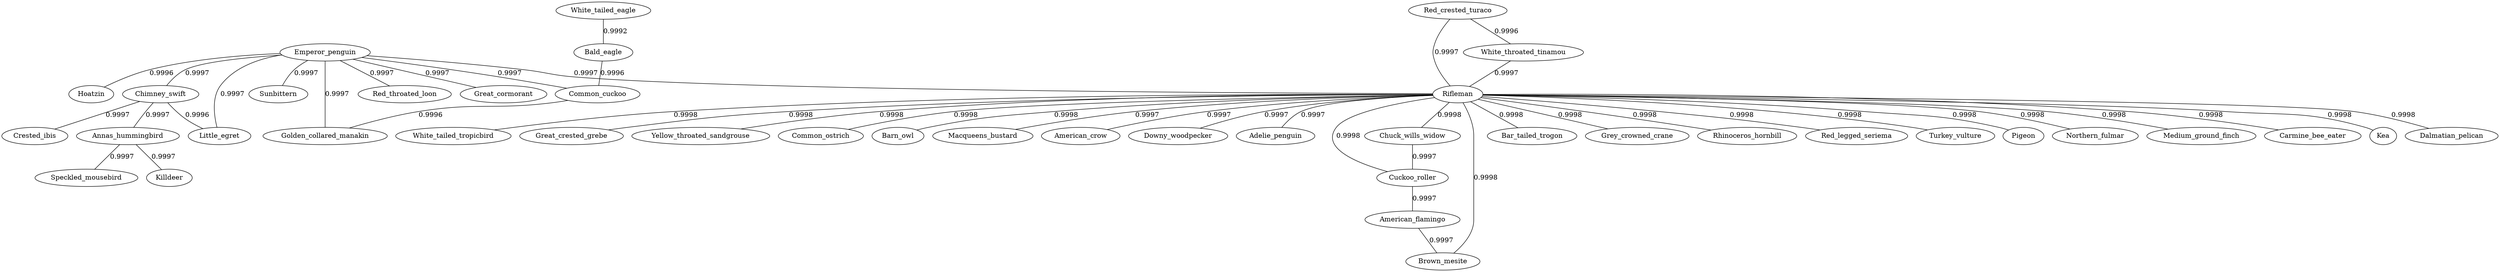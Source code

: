 strict graph {
  "White_tailed_eagle";
  "Bald_eagle";
  "Emperor_penguin";
  "Hoatzin";
  "Chimney_swift";
  "Little_egret";
  "Common_cuckoo";
  "Golden_collared_manakin";
  "Red_crested_turaco";
  "White_throated_tinamou";
  "Rifleman";
  "Macqueens_bustard";
  "American_crow";
  "Downy_woodpecker";
  "Adelie_penguin";
  "Chuck_wills_widow";
  "Cuckoo_roller";
  "Sunbittern";
  "Red_throated_loon";
  "Great_cormorant";
  "Annas_hummingbird";
  "Killdeer";
  "Speckled_mousebird";
  "Crested_ibis";
  "American_flamingo";
  "Brown_mesite";
  "Bar_tailed_trogon";
  "Grey_crowned_crane";
  "Rhinoceros_hornbill";
  "Red_legged_seriema";
  "Turkey_vulture";
  "Pigeon";
  "Northern_fulmar";
  "Medium_ground_finch";
  "Carmine_bee_eater";
  "Kea";
  "Dalmatian_pelican";
  "White_tailed_tropicbird";
  "Great_crested_grebe";
  "Yellow_throated_sandgrouse";
  "Common_ostrich";
  "Barn_owl";
  "White_tailed_eagle" -- "Bald_eagle" [label="0.9992"];
  "Bald_eagle" -- "Common_cuckoo" [label="0.9996"];
  "Emperor_penguin" -- "Hoatzin" [label="0.9996"];
  "Emperor_penguin" -- "Rifleman" [label="0.9997"];
  "Emperor_penguin" -- "Chimney_swift" [label="0.9997"];
  "Emperor_penguin" -- "Common_cuckoo" [label="0.9997"];
  "Emperor_penguin" -- "Little_egret" [label="0.9997"];
  "Emperor_penguin" -- "Sunbittern" [label="0.9997"];
  "Emperor_penguin" -- "Red_throated_loon" [label="0.9997"];
  "Emperor_penguin" -- "Golden_collared_manakin" [label="0.9997"];
  "Emperor_penguin" -- "Great_cormorant" [label="0.9997"];
  "Chimney_swift" -- "Little_egret" [label="0.9996"];
  "Chimney_swift" -- "Annas_hummingbird" [label="0.9997"];
  "Chimney_swift" -- "Crested_ibis" [label="0.9997"];
  "Common_cuckoo" -- "Golden_collared_manakin" [label="0.9996"];
  "Red_crested_turaco" -- "White_throated_tinamou" [label="0.9996"];
  "Red_crested_turaco" -- "Rifleman" [label="0.9997"];
  "White_throated_tinamou" -- "Rifleman" [label="0.9997"];
  "Rifleman" -- "Macqueens_bustard" [label="0.9997"];
  "Rifleman" -- "American_crow" [label="0.9997"];
  "Rifleman" -- "Downy_woodpecker" [label="0.9997"];
  "Rifleman" -- "Adelie_penguin" [label="0.9997"];
  "Rifleman" -- "Chuck_wills_widow" [label="0.9998"];
  "Rifleman" -- "Bar_tailed_trogon" [label="0.9998"];
  "Rifleman" -- "Grey_crowned_crane" [label="0.9998"];
  "Rifleman" -- "Rhinoceros_hornbill" [label="0.9998"];
  "Rifleman" -- "Red_legged_seriema" [label="0.9998"];
  "Rifleman" -- "Turkey_vulture" [label="0.9998"];
  "Rifleman" -- "Pigeon" [label="0.9998"];
  "Rifleman" -- "Northern_fulmar" [label="0.9998"];
  "Rifleman" -- "Medium_ground_finch" [label="0.9998"];
  "Rifleman" -- "Cuckoo_roller" [label="0.9998"];
  "Rifleman" -- "Carmine_bee_eater" [label="0.9998"];
  "Rifleman" -- "Brown_mesite" [label="0.9998"];
  "Rifleman" -- "Kea" [label="0.9998"];
  "Rifleman" -- "Dalmatian_pelican" [label="0.9998"];
  "Rifleman" -- "White_tailed_tropicbird" [label="0.9998"];
  "Rifleman" -- "Great_crested_grebe" [label="0.9998"];
  "Rifleman" -- "Yellow_throated_sandgrouse" [label="0.9998"];
  "Rifleman" -- "Common_ostrich" [label="0.9998"];
  "Rifleman" -- "Barn_owl" [label="0.9998"];
  "Chuck_wills_widow" -- "Cuckoo_roller" [label="0.9997"];
  "Cuckoo_roller" -- "American_flamingo" [label="0.9997"];
  "Annas_hummingbird" -- "Killdeer" [label="0.9997"];
  "Annas_hummingbird" -- "Speckled_mousebird" [label="0.9997"];
  "American_flamingo" -- "Brown_mesite" [label="0.9997"];
}